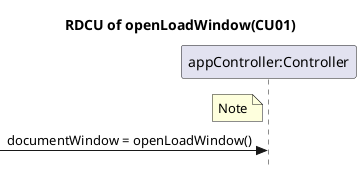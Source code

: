 @startuml
skinparam style strictuml
skinparam defaultfontname Verdana
title RDCU of openLoadWindow(CU01)

participant "appController:Controller" as ac


note left of ac: Note
->ac : documentWindow = openLoadWindow()

@enduml